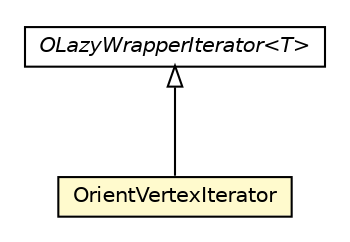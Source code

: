 #!/usr/local/bin/dot
#
# Class diagram 
# Generated by UMLGraph version R5_6-24-gf6e263 (http://www.umlgraph.org/)
#

digraph G {
	edge [fontname="Helvetica",fontsize=10,labelfontname="Helvetica",labelfontsize=10];
	node [fontname="Helvetica",fontsize=10,shape=plaintext];
	nodesep=0.25;
	ranksep=0.5;
	// com.orientechnologies.orient.core.iterator.OLazyWrapperIterator<T>
	c4514864 [label=<<table title="com.orientechnologies.orient.core.iterator.OLazyWrapperIterator" border="0" cellborder="1" cellspacing="0" cellpadding="2" port="p" href="../../../../orientechnologies/orient/core/iterator/OLazyWrapperIterator.html">
		<tr><td><table border="0" cellspacing="0" cellpadding="1">
<tr><td align="center" balign="center"><font face="Helvetica-Oblique"> OLazyWrapperIterator&lt;T&gt; </font></td></tr>
		</table></td></tr>
		</table>>, URL="../../../../orientechnologies/orient/core/iterator/OLazyWrapperIterator.html", fontname="Helvetica", fontcolor="black", fontsize=10.0];
	// com.tinkerpop.blueprints.impls.orient.OrientVertexIterator
	c4515206 [label=<<table title="com.tinkerpop.blueprints.impls.orient.OrientVertexIterator" border="0" cellborder="1" cellspacing="0" cellpadding="2" port="p" bgcolor="lemonChiffon" href="./OrientVertexIterator.html">
		<tr><td><table border="0" cellspacing="0" cellpadding="1">
<tr><td align="center" balign="center"> OrientVertexIterator </td></tr>
		</table></td></tr>
		</table>>, URL="./OrientVertexIterator.html", fontname="Helvetica", fontcolor="black", fontsize=10.0];
	//com.tinkerpop.blueprints.impls.orient.OrientVertexIterator extends com.orientechnologies.orient.core.iterator.OLazyWrapperIterator<com.tinkerpop.blueprints.Vertex>
	c4514864:p -> c4515206:p [dir=back,arrowtail=empty];
}

